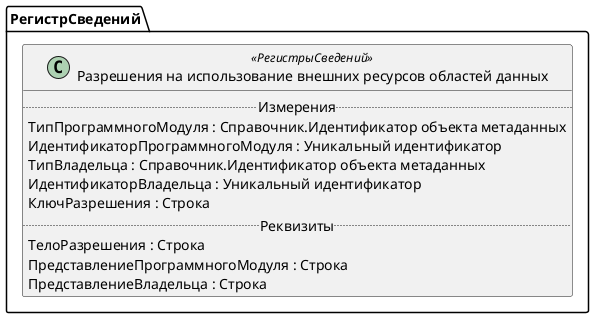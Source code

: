 ﻿@startuml РазрешенияНаИспользованиеВнешнихРесурсовОбластейДанных
'!include templates.wsd
'..\include templates.wsd
class РегистрСведений.РазрешенияНаИспользованиеВнешнихРесурсовОбластейДанных as "Разрешения на использование внешних ресурсов областей данных" <<РегистрыСведений>>
{
..Измерения..
ТипПрограммногоМодуля : Справочник.Идентификатор объекта метаданных
ИдентификаторПрограммногоМодуля : Уникальный идентификатор
ТипВладельца : Справочник.Идентификатор объекта метаданных
ИдентификаторВладельца : Уникальный идентификатор
КлючРазрешения : Строка
..Реквизиты..
ТелоРазрешения : Строка
ПредставлениеПрограммногоМодуля : Строка
ПредставлениеВладельца : Строка
}
@enduml
